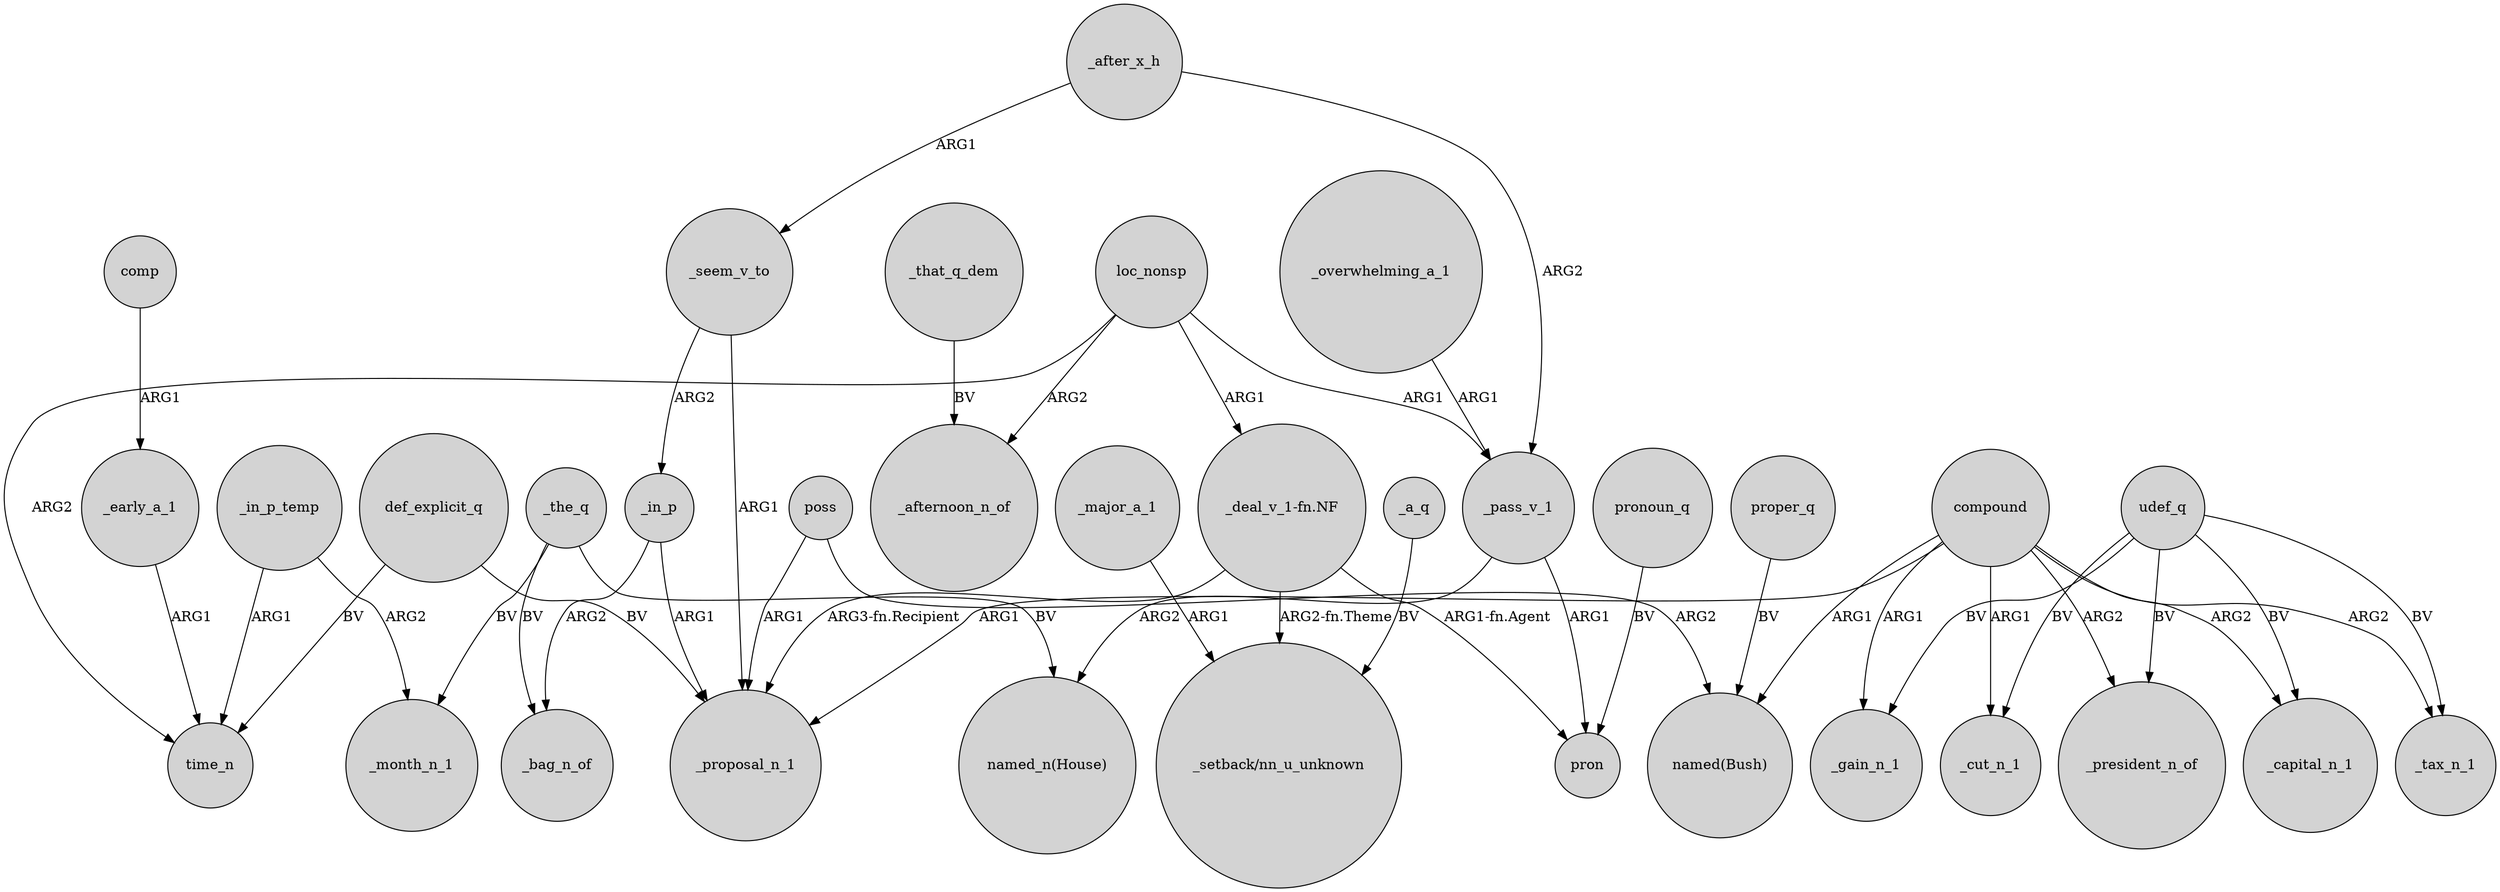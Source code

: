 digraph {
	node [shape=circle style=filled]
	udef_q -> _capital_n_1 [label=BV]
	_seem_v_to -> _proposal_n_1 [label=ARG1]
	"_deal_v_1-fn.NF" -> "_setback/nn_u_unknown" [label="ARG2-fn.Theme"]
	compound -> _president_n_of [label=ARG2]
	compound -> _capital_n_1 [label=ARG2]
	def_explicit_q -> time_n [label=BV]
	udef_q -> _gain_n_1 [label=BV]
	loc_nonsp -> _afternoon_n_of [label=ARG2]
	_in_p_temp -> _month_n_1 [label=ARG2]
	_a_q -> "_setback/nn_u_unknown" [label=BV]
	_seem_v_to -> _in_p [label=ARG2]
	poss -> "named(Bush)" [label=ARG2]
	loc_nonsp -> _pass_v_1 [label=ARG1]
	_overwhelming_a_1 -> _pass_v_1 [label=ARG1]
	_in_p -> _bag_n_of [label=ARG2]
	_the_q -> "named_n(House)" [label=BV]
	_in_p -> _proposal_n_1 [label=ARG1]
	loc_nonsp -> time_n [label=ARG2]
	_after_x_h -> _seem_v_to [label=ARG1]
	pronoun_q -> pron [label=BV]
	udef_q -> _tax_n_1 [label=BV]
	_the_q -> _month_n_1 [label=BV]
	poss -> _proposal_n_1 [label=ARG1]
	udef_q -> _president_n_of [label=BV]
	loc_nonsp -> "_deal_v_1-fn.NF" [label=ARG1]
	compound -> _cut_n_1 [label=ARG1]
	_that_q_dem -> _afternoon_n_of [label=BV]
	udef_q -> _cut_n_1 [label=BV]
	proper_q -> "named(Bush)" [label=BV]
	"_deal_v_1-fn.NF" -> _proposal_n_1 [label="ARG3-fn.Recipient"]
	_the_q -> _bag_n_of [label=BV]
	compound -> _gain_n_1 [label=ARG1]
	_early_a_1 -> time_n [label=ARG1]
	def_explicit_q -> _proposal_n_1 [label=BV]
	_pass_v_1 -> pron [label=ARG1]
	_pass_v_1 -> "named_n(House)" [label=ARG2]
	"_deal_v_1-fn.NF" -> pron [label="ARG1-fn.Agent"]
	_after_x_h -> _pass_v_1 [label=ARG2]
	compound -> _proposal_n_1 [label=ARG1]
	compound -> _tax_n_1 [label=ARG2]
	_in_p_temp -> time_n [label=ARG1]
	comp -> _early_a_1 [label=ARG1]
	_major_a_1 -> "_setback/nn_u_unknown" [label=ARG1]
	compound -> "named(Bush)" [label=ARG1]
}
